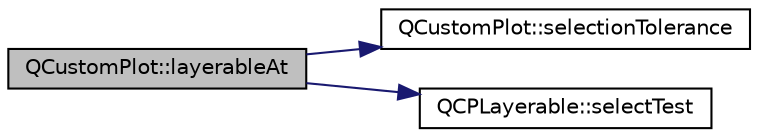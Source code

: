 digraph "QCustomPlot::layerableAt"
{
  edge [fontname="Helvetica",fontsize="10",labelfontname="Helvetica",labelfontsize="10"];
  node [fontname="Helvetica",fontsize="10",shape=record];
  rankdir="LR";
  Node374 [label="QCustomPlot::layerableAt",height=0.2,width=0.4,color="black", fillcolor="grey75", style="filled", fontcolor="black"];
  Node374 -> Node375 [color="midnightblue",fontsize="10",style="solid",fontname="Helvetica"];
  Node375 [label="QCustomPlot::selectionTolerance",height=0.2,width=0.4,color="black", fillcolor="white", style="filled",URL="$dd/d9b/class_q_custom_plot.html#a5441d11013afeaf4b8f2ea06e8624a25"];
  Node374 -> Node376 [color="midnightblue",fontsize="10",style="solid",fontname="Helvetica"];
  Node376 [label="QCPLayerable::selectTest",height=0.2,width=0.4,color="black", fillcolor="white", style="filled",URL="$d6/d4d/class_q_c_p_layerable.html#a04db8351fefd44cfdb77958e75c6288e"];
}
